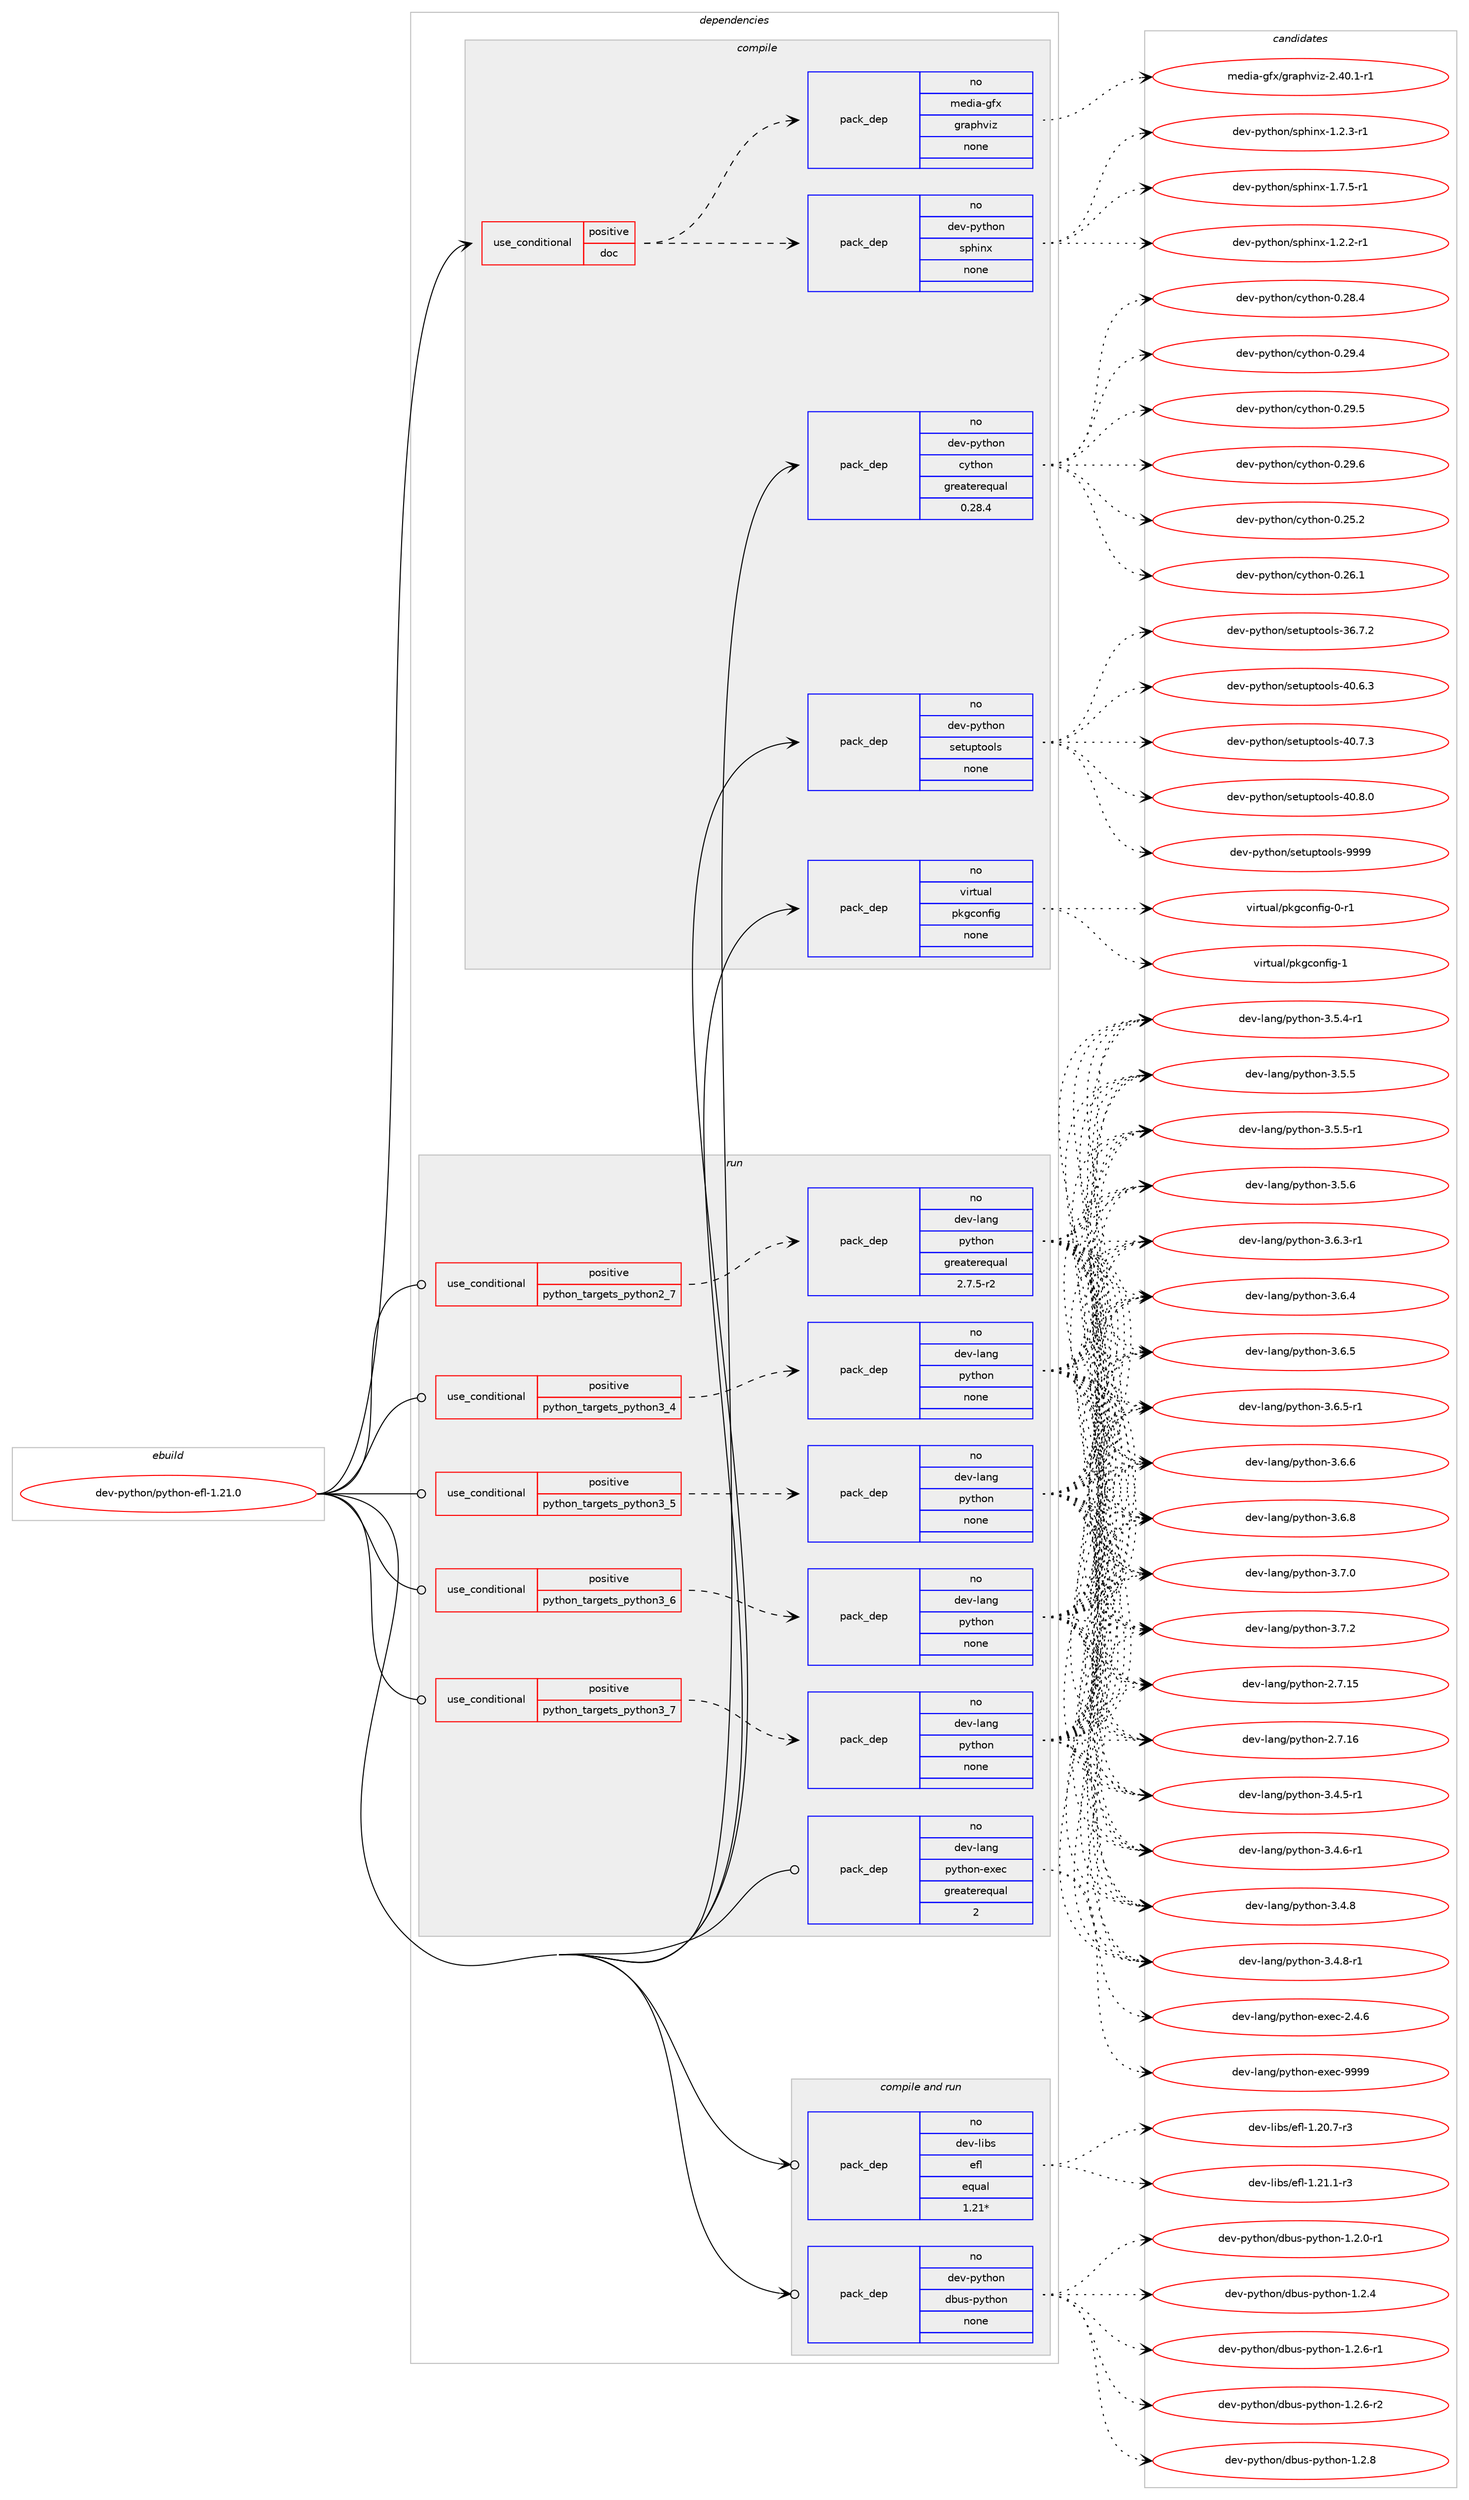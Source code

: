 digraph prolog {

# *************
# Graph options
# *************

newrank=true;
concentrate=true;
compound=true;
graph [rankdir=LR,fontname=Helvetica,fontsize=10,ranksep=1.5];#, ranksep=2.5, nodesep=0.2];
edge  [arrowhead=vee];
node  [fontname=Helvetica,fontsize=10];

# **********
# The ebuild
# **********

subgraph cluster_leftcol {
color=gray;
rank=same;
label=<<i>ebuild</i>>;
id [label="dev-python/python-efl-1.21.0", color=red, width=4, href="../dev-python/python-efl-1.21.0.svg"];
}

# ****************
# The dependencies
# ****************

subgraph cluster_midcol {
color=gray;
label=<<i>dependencies</i>>;
subgraph cluster_compile {
fillcolor="#eeeeee";
style=filled;
label=<<i>compile</i>>;
subgraph cond382599 {
dependency1434778 [label=<<TABLE BORDER="0" CELLBORDER="1" CELLSPACING="0" CELLPADDING="4"><TR><TD ROWSPAN="3" CELLPADDING="10">use_conditional</TD></TR><TR><TD>positive</TD></TR><TR><TD>doc</TD></TR></TABLE>>, shape=none, color=red];
subgraph pack1028826 {
dependency1434779 [label=<<TABLE BORDER="0" CELLBORDER="1" CELLSPACING="0" CELLPADDING="4" WIDTH="220"><TR><TD ROWSPAN="6" CELLPADDING="30">pack_dep</TD></TR><TR><TD WIDTH="110">no</TD></TR><TR><TD>dev-python</TD></TR><TR><TD>sphinx</TD></TR><TR><TD>none</TD></TR><TR><TD></TD></TR></TABLE>>, shape=none, color=blue];
}
dependency1434778:e -> dependency1434779:w [weight=20,style="dashed",arrowhead="vee"];
subgraph pack1028827 {
dependency1434780 [label=<<TABLE BORDER="0" CELLBORDER="1" CELLSPACING="0" CELLPADDING="4" WIDTH="220"><TR><TD ROWSPAN="6" CELLPADDING="30">pack_dep</TD></TR><TR><TD WIDTH="110">no</TD></TR><TR><TD>media-gfx</TD></TR><TR><TD>graphviz</TD></TR><TR><TD>none</TD></TR><TR><TD></TD></TR></TABLE>>, shape=none, color=blue];
}
dependency1434778:e -> dependency1434780:w [weight=20,style="dashed",arrowhead="vee"];
}
id:e -> dependency1434778:w [weight=20,style="solid",arrowhead="vee"];
subgraph pack1028828 {
dependency1434781 [label=<<TABLE BORDER="0" CELLBORDER="1" CELLSPACING="0" CELLPADDING="4" WIDTH="220"><TR><TD ROWSPAN="6" CELLPADDING="30">pack_dep</TD></TR><TR><TD WIDTH="110">no</TD></TR><TR><TD>dev-python</TD></TR><TR><TD>cython</TD></TR><TR><TD>greaterequal</TD></TR><TR><TD>0.28.4</TD></TR></TABLE>>, shape=none, color=blue];
}
id:e -> dependency1434781:w [weight=20,style="solid",arrowhead="vee"];
subgraph pack1028829 {
dependency1434782 [label=<<TABLE BORDER="0" CELLBORDER="1" CELLSPACING="0" CELLPADDING="4" WIDTH="220"><TR><TD ROWSPAN="6" CELLPADDING="30">pack_dep</TD></TR><TR><TD WIDTH="110">no</TD></TR><TR><TD>dev-python</TD></TR><TR><TD>setuptools</TD></TR><TR><TD>none</TD></TR><TR><TD></TD></TR></TABLE>>, shape=none, color=blue];
}
id:e -> dependency1434782:w [weight=20,style="solid",arrowhead="vee"];
subgraph pack1028830 {
dependency1434783 [label=<<TABLE BORDER="0" CELLBORDER="1" CELLSPACING="0" CELLPADDING="4" WIDTH="220"><TR><TD ROWSPAN="6" CELLPADDING="30">pack_dep</TD></TR><TR><TD WIDTH="110">no</TD></TR><TR><TD>virtual</TD></TR><TR><TD>pkgconfig</TD></TR><TR><TD>none</TD></TR><TR><TD></TD></TR></TABLE>>, shape=none, color=blue];
}
id:e -> dependency1434783:w [weight=20,style="solid",arrowhead="vee"];
}
subgraph cluster_compileandrun {
fillcolor="#eeeeee";
style=filled;
label=<<i>compile and run</i>>;
subgraph pack1028831 {
dependency1434784 [label=<<TABLE BORDER="0" CELLBORDER="1" CELLSPACING="0" CELLPADDING="4" WIDTH="220"><TR><TD ROWSPAN="6" CELLPADDING="30">pack_dep</TD></TR><TR><TD WIDTH="110">no</TD></TR><TR><TD>dev-libs</TD></TR><TR><TD>efl</TD></TR><TR><TD>equal</TD></TR><TR><TD>1.21*</TD></TR></TABLE>>, shape=none, color=blue];
}
id:e -> dependency1434784:w [weight=20,style="solid",arrowhead="odotvee"];
subgraph pack1028832 {
dependency1434785 [label=<<TABLE BORDER="0" CELLBORDER="1" CELLSPACING="0" CELLPADDING="4" WIDTH="220"><TR><TD ROWSPAN="6" CELLPADDING="30">pack_dep</TD></TR><TR><TD WIDTH="110">no</TD></TR><TR><TD>dev-python</TD></TR><TR><TD>dbus-python</TD></TR><TR><TD>none</TD></TR><TR><TD></TD></TR></TABLE>>, shape=none, color=blue];
}
id:e -> dependency1434785:w [weight=20,style="solid",arrowhead="odotvee"];
}
subgraph cluster_run {
fillcolor="#eeeeee";
style=filled;
label=<<i>run</i>>;
subgraph cond382600 {
dependency1434786 [label=<<TABLE BORDER="0" CELLBORDER="1" CELLSPACING="0" CELLPADDING="4"><TR><TD ROWSPAN="3" CELLPADDING="10">use_conditional</TD></TR><TR><TD>positive</TD></TR><TR><TD>python_targets_python2_7</TD></TR></TABLE>>, shape=none, color=red];
subgraph pack1028833 {
dependency1434787 [label=<<TABLE BORDER="0" CELLBORDER="1" CELLSPACING="0" CELLPADDING="4" WIDTH="220"><TR><TD ROWSPAN="6" CELLPADDING="30">pack_dep</TD></TR><TR><TD WIDTH="110">no</TD></TR><TR><TD>dev-lang</TD></TR><TR><TD>python</TD></TR><TR><TD>greaterequal</TD></TR><TR><TD>2.7.5-r2</TD></TR></TABLE>>, shape=none, color=blue];
}
dependency1434786:e -> dependency1434787:w [weight=20,style="dashed",arrowhead="vee"];
}
id:e -> dependency1434786:w [weight=20,style="solid",arrowhead="odot"];
subgraph cond382601 {
dependency1434788 [label=<<TABLE BORDER="0" CELLBORDER="1" CELLSPACING="0" CELLPADDING="4"><TR><TD ROWSPAN="3" CELLPADDING="10">use_conditional</TD></TR><TR><TD>positive</TD></TR><TR><TD>python_targets_python3_4</TD></TR></TABLE>>, shape=none, color=red];
subgraph pack1028834 {
dependency1434789 [label=<<TABLE BORDER="0" CELLBORDER="1" CELLSPACING="0" CELLPADDING="4" WIDTH="220"><TR><TD ROWSPAN="6" CELLPADDING="30">pack_dep</TD></TR><TR><TD WIDTH="110">no</TD></TR><TR><TD>dev-lang</TD></TR><TR><TD>python</TD></TR><TR><TD>none</TD></TR><TR><TD></TD></TR></TABLE>>, shape=none, color=blue];
}
dependency1434788:e -> dependency1434789:w [weight=20,style="dashed",arrowhead="vee"];
}
id:e -> dependency1434788:w [weight=20,style="solid",arrowhead="odot"];
subgraph cond382602 {
dependency1434790 [label=<<TABLE BORDER="0" CELLBORDER="1" CELLSPACING="0" CELLPADDING="4"><TR><TD ROWSPAN="3" CELLPADDING="10">use_conditional</TD></TR><TR><TD>positive</TD></TR><TR><TD>python_targets_python3_5</TD></TR></TABLE>>, shape=none, color=red];
subgraph pack1028835 {
dependency1434791 [label=<<TABLE BORDER="0" CELLBORDER="1" CELLSPACING="0" CELLPADDING="4" WIDTH="220"><TR><TD ROWSPAN="6" CELLPADDING="30">pack_dep</TD></TR><TR><TD WIDTH="110">no</TD></TR><TR><TD>dev-lang</TD></TR><TR><TD>python</TD></TR><TR><TD>none</TD></TR><TR><TD></TD></TR></TABLE>>, shape=none, color=blue];
}
dependency1434790:e -> dependency1434791:w [weight=20,style="dashed",arrowhead="vee"];
}
id:e -> dependency1434790:w [weight=20,style="solid",arrowhead="odot"];
subgraph cond382603 {
dependency1434792 [label=<<TABLE BORDER="0" CELLBORDER="1" CELLSPACING="0" CELLPADDING="4"><TR><TD ROWSPAN="3" CELLPADDING="10">use_conditional</TD></TR><TR><TD>positive</TD></TR><TR><TD>python_targets_python3_6</TD></TR></TABLE>>, shape=none, color=red];
subgraph pack1028836 {
dependency1434793 [label=<<TABLE BORDER="0" CELLBORDER="1" CELLSPACING="0" CELLPADDING="4" WIDTH="220"><TR><TD ROWSPAN="6" CELLPADDING="30">pack_dep</TD></TR><TR><TD WIDTH="110">no</TD></TR><TR><TD>dev-lang</TD></TR><TR><TD>python</TD></TR><TR><TD>none</TD></TR><TR><TD></TD></TR></TABLE>>, shape=none, color=blue];
}
dependency1434792:e -> dependency1434793:w [weight=20,style="dashed",arrowhead="vee"];
}
id:e -> dependency1434792:w [weight=20,style="solid",arrowhead="odot"];
subgraph cond382604 {
dependency1434794 [label=<<TABLE BORDER="0" CELLBORDER="1" CELLSPACING="0" CELLPADDING="4"><TR><TD ROWSPAN="3" CELLPADDING="10">use_conditional</TD></TR><TR><TD>positive</TD></TR><TR><TD>python_targets_python3_7</TD></TR></TABLE>>, shape=none, color=red];
subgraph pack1028837 {
dependency1434795 [label=<<TABLE BORDER="0" CELLBORDER="1" CELLSPACING="0" CELLPADDING="4" WIDTH="220"><TR><TD ROWSPAN="6" CELLPADDING="30">pack_dep</TD></TR><TR><TD WIDTH="110">no</TD></TR><TR><TD>dev-lang</TD></TR><TR><TD>python</TD></TR><TR><TD>none</TD></TR><TR><TD></TD></TR></TABLE>>, shape=none, color=blue];
}
dependency1434794:e -> dependency1434795:w [weight=20,style="dashed",arrowhead="vee"];
}
id:e -> dependency1434794:w [weight=20,style="solid",arrowhead="odot"];
subgraph pack1028838 {
dependency1434796 [label=<<TABLE BORDER="0" CELLBORDER="1" CELLSPACING="0" CELLPADDING="4" WIDTH="220"><TR><TD ROWSPAN="6" CELLPADDING="30">pack_dep</TD></TR><TR><TD WIDTH="110">no</TD></TR><TR><TD>dev-lang</TD></TR><TR><TD>python-exec</TD></TR><TR><TD>greaterequal</TD></TR><TR><TD>2</TD></TR></TABLE>>, shape=none, color=blue];
}
id:e -> dependency1434796:w [weight=20,style="solid",arrowhead="odot"];
}
}

# **************
# The candidates
# **************

subgraph cluster_choices {
rank=same;
color=gray;
label=<<i>candidates</i>>;

subgraph choice1028826 {
color=black;
nodesep=1;
choice10010111845112121116104111110471151121041051101204549465046504511449 [label="dev-python/sphinx-1.2.2-r1", color=red, width=4,href="../dev-python/sphinx-1.2.2-r1.svg"];
choice10010111845112121116104111110471151121041051101204549465046514511449 [label="dev-python/sphinx-1.2.3-r1", color=red, width=4,href="../dev-python/sphinx-1.2.3-r1.svg"];
choice10010111845112121116104111110471151121041051101204549465546534511449 [label="dev-python/sphinx-1.7.5-r1", color=red, width=4,href="../dev-python/sphinx-1.7.5-r1.svg"];
dependency1434779:e -> choice10010111845112121116104111110471151121041051101204549465046504511449:w [style=dotted,weight="100"];
dependency1434779:e -> choice10010111845112121116104111110471151121041051101204549465046514511449:w [style=dotted,weight="100"];
dependency1434779:e -> choice10010111845112121116104111110471151121041051101204549465546534511449:w [style=dotted,weight="100"];
}
subgraph choice1028827 {
color=black;
nodesep=1;
choice10910110010597451031021204710311497112104118105122455046524846494511449 [label="media-gfx/graphviz-2.40.1-r1", color=red, width=4,href="../media-gfx/graphviz-2.40.1-r1.svg"];
dependency1434780:e -> choice10910110010597451031021204710311497112104118105122455046524846494511449:w [style=dotted,weight="100"];
}
subgraph choice1028828 {
color=black;
nodesep=1;
choice10010111845112121116104111110479912111610411111045484650534650 [label="dev-python/cython-0.25.2", color=red, width=4,href="../dev-python/cython-0.25.2.svg"];
choice10010111845112121116104111110479912111610411111045484650544649 [label="dev-python/cython-0.26.1", color=red, width=4,href="../dev-python/cython-0.26.1.svg"];
choice10010111845112121116104111110479912111610411111045484650564652 [label="dev-python/cython-0.28.4", color=red, width=4,href="../dev-python/cython-0.28.4.svg"];
choice10010111845112121116104111110479912111610411111045484650574652 [label="dev-python/cython-0.29.4", color=red, width=4,href="../dev-python/cython-0.29.4.svg"];
choice10010111845112121116104111110479912111610411111045484650574653 [label="dev-python/cython-0.29.5", color=red, width=4,href="../dev-python/cython-0.29.5.svg"];
choice10010111845112121116104111110479912111610411111045484650574654 [label="dev-python/cython-0.29.6", color=red, width=4,href="../dev-python/cython-0.29.6.svg"];
dependency1434781:e -> choice10010111845112121116104111110479912111610411111045484650534650:w [style=dotted,weight="100"];
dependency1434781:e -> choice10010111845112121116104111110479912111610411111045484650544649:w [style=dotted,weight="100"];
dependency1434781:e -> choice10010111845112121116104111110479912111610411111045484650564652:w [style=dotted,weight="100"];
dependency1434781:e -> choice10010111845112121116104111110479912111610411111045484650574652:w [style=dotted,weight="100"];
dependency1434781:e -> choice10010111845112121116104111110479912111610411111045484650574653:w [style=dotted,weight="100"];
dependency1434781:e -> choice10010111845112121116104111110479912111610411111045484650574654:w [style=dotted,weight="100"];
}
subgraph choice1028829 {
color=black;
nodesep=1;
choice100101118451121211161041111104711510111611711211611111110811545515446554650 [label="dev-python/setuptools-36.7.2", color=red, width=4,href="../dev-python/setuptools-36.7.2.svg"];
choice100101118451121211161041111104711510111611711211611111110811545524846544651 [label="dev-python/setuptools-40.6.3", color=red, width=4,href="../dev-python/setuptools-40.6.3.svg"];
choice100101118451121211161041111104711510111611711211611111110811545524846554651 [label="dev-python/setuptools-40.7.3", color=red, width=4,href="../dev-python/setuptools-40.7.3.svg"];
choice100101118451121211161041111104711510111611711211611111110811545524846564648 [label="dev-python/setuptools-40.8.0", color=red, width=4,href="../dev-python/setuptools-40.8.0.svg"];
choice10010111845112121116104111110471151011161171121161111111081154557575757 [label="dev-python/setuptools-9999", color=red, width=4,href="../dev-python/setuptools-9999.svg"];
dependency1434782:e -> choice100101118451121211161041111104711510111611711211611111110811545515446554650:w [style=dotted,weight="100"];
dependency1434782:e -> choice100101118451121211161041111104711510111611711211611111110811545524846544651:w [style=dotted,weight="100"];
dependency1434782:e -> choice100101118451121211161041111104711510111611711211611111110811545524846554651:w [style=dotted,weight="100"];
dependency1434782:e -> choice100101118451121211161041111104711510111611711211611111110811545524846564648:w [style=dotted,weight="100"];
dependency1434782:e -> choice10010111845112121116104111110471151011161171121161111111081154557575757:w [style=dotted,weight="100"];
}
subgraph choice1028830 {
color=black;
nodesep=1;
choice11810511411611797108471121071039911111010210510345484511449 [label="virtual/pkgconfig-0-r1", color=red, width=4,href="../virtual/pkgconfig-0-r1.svg"];
choice1181051141161179710847112107103991111101021051034549 [label="virtual/pkgconfig-1", color=red, width=4,href="../virtual/pkgconfig-1.svg"];
dependency1434783:e -> choice11810511411611797108471121071039911111010210510345484511449:w [style=dotted,weight="100"];
dependency1434783:e -> choice1181051141161179710847112107103991111101021051034549:w [style=dotted,weight="100"];
}
subgraph choice1028831 {
color=black;
nodesep=1;
choice100101118451081059811547101102108454946504846554511451 [label="dev-libs/efl-1.20.7-r3", color=red, width=4,href="../dev-libs/efl-1.20.7-r3.svg"];
choice100101118451081059811547101102108454946504946494511451 [label="dev-libs/efl-1.21.1-r3", color=red, width=4,href="../dev-libs/efl-1.21.1-r3.svg"];
dependency1434784:e -> choice100101118451081059811547101102108454946504846554511451:w [style=dotted,weight="100"];
dependency1434784:e -> choice100101118451081059811547101102108454946504946494511451:w [style=dotted,weight="100"];
}
subgraph choice1028832 {
color=black;
nodesep=1;
choice100101118451121211161041111104710098117115451121211161041111104549465046484511449 [label="dev-python/dbus-python-1.2.0-r1", color=red, width=4,href="../dev-python/dbus-python-1.2.0-r1.svg"];
choice10010111845112121116104111110471009811711545112121116104111110454946504652 [label="dev-python/dbus-python-1.2.4", color=red, width=4,href="../dev-python/dbus-python-1.2.4.svg"];
choice100101118451121211161041111104710098117115451121211161041111104549465046544511449 [label="dev-python/dbus-python-1.2.6-r1", color=red, width=4,href="../dev-python/dbus-python-1.2.6-r1.svg"];
choice100101118451121211161041111104710098117115451121211161041111104549465046544511450 [label="dev-python/dbus-python-1.2.6-r2", color=red, width=4,href="../dev-python/dbus-python-1.2.6-r2.svg"];
choice10010111845112121116104111110471009811711545112121116104111110454946504656 [label="dev-python/dbus-python-1.2.8", color=red, width=4,href="../dev-python/dbus-python-1.2.8.svg"];
dependency1434785:e -> choice100101118451121211161041111104710098117115451121211161041111104549465046484511449:w [style=dotted,weight="100"];
dependency1434785:e -> choice10010111845112121116104111110471009811711545112121116104111110454946504652:w [style=dotted,weight="100"];
dependency1434785:e -> choice100101118451121211161041111104710098117115451121211161041111104549465046544511449:w [style=dotted,weight="100"];
dependency1434785:e -> choice100101118451121211161041111104710098117115451121211161041111104549465046544511450:w [style=dotted,weight="100"];
dependency1434785:e -> choice10010111845112121116104111110471009811711545112121116104111110454946504656:w [style=dotted,weight="100"];
}
subgraph choice1028833 {
color=black;
nodesep=1;
choice10010111845108971101034711212111610411111045504655464953 [label="dev-lang/python-2.7.15", color=red, width=4,href="../dev-lang/python-2.7.15.svg"];
choice10010111845108971101034711212111610411111045504655464954 [label="dev-lang/python-2.7.16", color=red, width=4,href="../dev-lang/python-2.7.16.svg"];
choice1001011184510897110103471121211161041111104551465246534511449 [label="dev-lang/python-3.4.5-r1", color=red, width=4,href="../dev-lang/python-3.4.5-r1.svg"];
choice1001011184510897110103471121211161041111104551465246544511449 [label="dev-lang/python-3.4.6-r1", color=red, width=4,href="../dev-lang/python-3.4.6-r1.svg"];
choice100101118451089711010347112121116104111110455146524656 [label="dev-lang/python-3.4.8", color=red, width=4,href="../dev-lang/python-3.4.8.svg"];
choice1001011184510897110103471121211161041111104551465246564511449 [label="dev-lang/python-3.4.8-r1", color=red, width=4,href="../dev-lang/python-3.4.8-r1.svg"];
choice1001011184510897110103471121211161041111104551465346524511449 [label="dev-lang/python-3.5.4-r1", color=red, width=4,href="../dev-lang/python-3.5.4-r1.svg"];
choice100101118451089711010347112121116104111110455146534653 [label="dev-lang/python-3.5.5", color=red, width=4,href="../dev-lang/python-3.5.5.svg"];
choice1001011184510897110103471121211161041111104551465346534511449 [label="dev-lang/python-3.5.5-r1", color=red, width=4,href="../dev-lang/python-3.5.5-r1.svg"];
choice100101118451089711010347112121116104111110455146534654 [label="dev-lang/python-3.5.6", color=red, width=4,href="../dev-lang/python-3.5.6.svg"];
choice1001011184510897110103471121211161041111104551465446514511449 [label="dev-lang/python-3.6.3-r1", color=red, width=4,href="../dev-lang/python-3.6.3-r1.svg"];
choice100101118451089711010347112121116104111110455146544652 [label="dev-lang/python-3.6.4", color=red, width=4,href="../dev-lang/python-3.6.4.svg"];
choice100101118451089711010347112121116104111110455146544653 [label="dev-lang/python-3.6.5", color=red, width=4,href="../dev-lang/python-3.6.5.svg"];
choice1001011184510897110103471121211161041111104551465446534511449 [label="dev-lang/python-3.6.5-r1", color=red, width=4,href="../dev-lang/python-3.6.5-r1.svg"];
choice100101118451089711010347112121116104111110455146544654 [label="dev-lang/python-3.6.6", color=red, width=4,href="../dev-lang/python-3.6.6.svg"];
choice100101118451089711010347112121116104111110455146544656 [label="dev-lang/python-3.6.8", color=red, width=4,href="../dev-lang/python-3.6.8.svg"];
choice100101118451089711010347112121116104111110455146554648 [label="dev-lang/python-3.7.0", color=red, width=4,href="../dev-lang/python-3.7.0.svg"];
choice100101118451089711010347112121116104111110455146554650 [label="dev-lang/python-3.7.2", color=red, width=4,href="../dev-lang/python-3.7.2.svg"];
dependency1434787:e -> choice10010111845108971101034711212111610411111045504655464953:w [style=dotted,weight="100"];
dependency1434787:e -> choice10010111845108971101034711212111610411111045504655464954:w [style=dotted,weight="100"];
dependency1434787:e -> choice1001011184510897110103471121211161041111104551465246534511449:w [style=dotted,weight="100"];
dependency1434787:e -> choice1001011184510897110103471121211161041111104551465246544511449:w [style=dotted,weight="100"];
dependency1434787:e -> choice100101118451089711010347112121116104111110455146524656:w [style=dotted,weight="100"];
dependency1434787:e -> choice1001011184510897110103471121211161041111104551465246564511449:w [style=dotted,weight="100"];
dependency1434787:e -> choice1001011184510897110103471121211161041111104551465346524511449:w [style=dotted,weight="100"];
dependency1434787:e -> choice100101118451089711010347112121116104111110455146534653:w [style=dotted,weight="100"];
dependency1434787:e -> choice1001011184510897110103471121211161041111104551465346534511449:w [style=dotted,weight="100"];
dependency1434787:e -> choice100101118451089711010347112121116104111110455146534654:w [style=dotted,weight="100"];
dependency1434787:e -> choice1001011184510897110103471121211161041111104551465446514511449:w [style=dotted,weight="100"];
dependency1434787:e -> choice100101118451089711010347112121116104111110455146544652:w [style=dotted,weight="100"];
dependency1434787:e -> choice100101118451089711010347112121116104111110455146544653:w [style=dotted,weight="100"];
dependency1434787:e -> choice1001011184510897110103471121211161041111104551465446534511449:w [style=dotted,weight="100"];
dependency1434787:e -> choice100101118451089711010347112121116104111110455146544654:w [style=dotted,weight="100"];
dependency1434787:e -> choice100101118451089711010347112121116104111110455146544656:w [style=dotted,weight="100"];
dependency1434787:e -> choice100101118451089711010347112121116104111110455146554648:w [style=dotted,weight="100"];
dependency1434787:e -> choice100101118451089711010347112121116104111110455146554650:w [style=dotted,weight="100"];
}
subgraph choice1028834 {
color=black;
nodesep=1;
choice10010111845108971101034711212111610411111045504655464953 [label="dev-lang/python-2.7.15", color=red, width=4,href="../dev-lang/python-2.7.15.svg"];
choice10010111845108971101034711212111610411111045504655464954 [label="dev-lang/python-2.7.16", color=red, width=4,href="../dev-lang/python-2.7.16.svg"];
choice1001011184510897110103471121211161041111104551465246534511449 [label="dev-lang/python-3.4.5-r1", color=red, width=4,href="../dev-lang/python-3.4.5-r1.svg"];
choice1001011184510897110103471121211161041111104551465246544511449 [label="dev-lang/python-3.4.6-r1", color=red, width=4,href="../dev-lang/python-3.4.6-r1.svg"];
choice100101118451089711010347112121116104111110455146524656 [label="dev-lang/python-3.4.8", color=red, width=4,href="../dev-lang/python-3.4.8.svg"];
choice1001011184510897110103471121211161041111104551465246564511449 [label="dev-lang/python-3.4.8-r1", color=red, width=4,href="../dev-lang/python-3.4.8-r1.svg"];
choice1001011184510897110103471121211161041111104551465346524511449 [label="dev-lang/python-3.5.4-r1", color=red, width=4,href="../dev-lang/python-3.5.4-r1.svg"];
choice100101118451089711010347112121116104111110455146534653 [label="dev-lang/python-3.5.5", color=red, width=4,href="../dev-lang/python-3.5.5.svg"];
choice1001011184510897110103471121211161041111104551465346534511449 [label="dev-lang/python-3.5.5-r1", color=red, width=4,href="../dev-lang/python-3.5.5-r1.svg"];
choice100101118451089711010347112121116104111110455146534654 [label="dev-lang/python-3.5.6", color=red, width=4,href="../dev-lang/python-3.5.6.svg"];
choice1001011184510897110103471121211161041111104551465446514511449 [label="dev-lang/python-3.6.3-r1", color=red, width=4,href="../dev-lang/python-3.6.3-r1.svg"];
choice100101118451089711010347112121116104111110455146544652 [label="dev-lang/python-3.6.4", color=red, width=4,href="../dev-lang/python-3.6.4.svg"];
choice100101118451089711010347112121116104111110455146544653 [label="dev-lang/python-3.6.5", color=red, width=4,href="../dev-lang/python-3.6.5.svg"];
choice1001011184510897110103471121211161041111104551465446534511449 [label="dev-lang/python-3.6.5-r1", color=red, width=4,href="../dev-lang/python-3.6.5-r1.svg"];
choice100101118451089711010347112121116104111110455146544654 [label="dev-lang/python-3.6.6", color=red, width=4,href="../dev-lang/python-3.6.6.svg"];
choice100101118451089711010347112121116104111110455146544656 [label="dev-lang/python-3.6.8", color=red, width=4,href="../dev-lang/python-3.6.8.svg"];
choice100101118451089711010347112121116104111110455146554648 [label="dev-lang/python-3.7.0", color=red, width=4,href="../dev-lang/python-3.7.0.svg"];
choice100101118451089711010347112121116104111110455146554650 [label="dev-lang/python-3.7.2", color=red, width=4,href="../dev-lang/python-3.7.2.svg"];
dependency1434789:e -> choice10010111845108971101034711212111610411111045504655464953:w [style=dotted,weight="100"];
dependency1434789:e -> choice10010111845108971101034711212111610411111045504655464954:w [style=dotted,weight="100"];
dependency1434789:e -> choice1001011184510897110103471121211161041111104551465246534511449:w [style=dotted,weight="100"];
dependency1434789:e -> choice1001011184510897110103471121211161041111104551465246544511449:w [style=dotted,weight="100"];
dependency1434789:e -> choice100101118451089711010347112121116104111110455146524656:w [style=dotted,weight="100"];
dependency1434789:e -> choice1001011184510897110103471121211161041111104551465246564511449:w [style=dotted,weight="100"];
dependency1434789:e -> choice1001011184510897110103471121211161041111104551465346524511449:w [style=dotted,weight="100"];
dependency1434789:e -> choice100101118451089711010347112121116104111110455146534653:w [style=dotted,weight="100"];
dependency1434789:e -> choice1001011184510897110103471121211161041111104551465346534511449:w [style=dotted,weight="100"];
dependency1434789:e -> choice100101118451089711010347112121116104111110455146534654:w [style=dotted,weight="100"];
dependency1434789:e -> choice1001011184510897110103471121211161041111104551465446514511449:w [style=dotted,weight="100"];
dependency1434789:e -> choice100101118451089711010347112121116104111110455146544652:w [style=dotted,weight="100"];
dependency1434789:e -> choice100101118451089711010347112121116104111110455146544653:w [style=dotted,weight="100"];
dependency1434789:e -> choice1001011184510897110103471121211161041111104551465446534511449:w [style=dotted,weight="100"];
dependency1434789:e -> choice100101118451089711010347112121116104111110455146544654:w [style=dotted,weight="100"];
dependency1434789:e -> choice100101118451089711010347112121116104111110455146544656:w [style=dotted,weight="100"];
dependency1434789:e -> choice100101118451089711010347112121116104111110455146554648:w [style=dotted,weight="100"];
dependency1434789:e -> choice100101118451089711010347112121116104111110455146554650:w [style=dotted,weight="100"];
}
subgraph choice1028835 {
color=black;
nodesep=1;
choice10010111845108971101034711212111610411111045504655464953 [label="dev-lang/python-2.7.15", color=red, width=4,href="../dev-lang/python-2.7.15.svg"];
choice10010111845108971101034711212111610411111045504655464954 [label="dev-lang/python-2.7.16", color=red, width=4,href="../dev-lang/python-2.7.16.svg"];
choice1001011184510897110103471121211161041111104551465246534511449 [label="dev-lang/python-3.4.5-r1", color=red, width=4,href="../dev-lang/python-3.4.5-r1.svg"];
choice1001011184510897110103471121211161041111104551465246544511449 [label="dev-lang/python-3.4.6-r1", color=red, width=4,href="../dev-lang/python-3.4.6-r1.svg"];
choice100101118451089711010347112121116104111110455146524656 [label="dev-lang/python-3.4.8", color=red, width=4,href="../dev-lang/python-3.4.8.svg"];
choice1001011184510897110103471121211161041111104551465246564511449 [label="dev-lang/python-3.4.8-r1", color=red, width=4,href="../dev-lang/python-3.4.8-r1.svg"];
choice1001011184510897110103471121211161041111104551465346524511449 [label="dev-lang/python-3.5.4-r1", color=red, width=4,href="../dev-lang/python-3.5.4-r1.svg"];
choice100101118451089711010347112121116104111110455146534653 [label="dev-lang/python-3.5.5", color=red, width=4,href="../dev-lang/python-3.5.5.svg"];
choice1001011184510897110103471121211161041111104551465346534511449 [label="dev-lang/python-3.5.5-r1", color=red, width=4,href="../dev-lang/python-3.5.5-r1.svg"];
choice100101118451089711010347112121116104111110455146534654 [label="dev-lang/python-3.5.6", color=red, width=4,href="../dev-lang/python-3.5.6.svg"];
choice1001011184510897110103471121211161041111104551465446514511449 [label="dev-lang/python-3.6.3-r1", color=red, width=4,href="../dev-lang/python-3.6.3-r1.svg"];
choice100101118451089711010347112121116104111110455146544652 [label="dev-lang/python-3.6.4", color=red, width=4,href="../dev-lang/python-3.6.4.svg"];
choice100101118451089711010347112121116104111110455146544653 [label="dev-lang/python-3.6.5", color=red, width=4,href="../dev-lang/python-3.6.5.svg"];
choice1001011184510897110103471121211161041111104551465446534511449 [label="dev-lang/python-3.6.5-r1", color=red, width=4,href="../dev-lang/python-3.6.5-r1.svg"];
choice100101118451089711010347112121116104111110455146544654 [label="dev-lang/python-3.6.6", color=red, width=4,href="../dev-lang/python-3.6.6.svg"];
choice100101118451089711010347112121116104111110455146544656 [label="dev-lang/python-3.6.8", color=red, width=4,href="../dev-lang/python-3.6.8.svg"];
choice100101118451089711010347112121116104111110455146554648 [label="dev-lang/python-3.7.0", color=red, width=4,href="../dev-lang/python-3.7.0.svg"];
choice100101118451089711010347112121116104111110455146554650 [label="dev-lang/python-3.7.2", color=red, width=4,href="../dev-lang/python-3.7.2.svg"];
dependency1434791:e -> choice10010111845108971101034711212111610411111045504655464953:w [style=dotted,weight="100"];
dependency1434791:e -> choice10010111845108971101034711212111610411111045504655464954:w [style=dotted,weight="100"];
dependency1434791:e -> choice1001011184510897110103471121211161041111104551465246534511449:w [style=dotted,weight="100"];
dependency1434791:e -> choice1001011184510897110103471121211161041111104551465246544511449:w [style=dotted,weight="100"];
dependency1434791:e -> choice100101118451089711010347112121116104111110455146524656:w [style=dotted,weight="100"];
dependency1434791:e -> choice1001011184510897110103471121211161041111104551465246564511449:w [style=dotted,weight="100"];
dependency1434791:e -> choice1001011184510897110103471121211161041111104551465346524511449:w [style=dotted,weight="100"];
dependency1434791:e -> choice100101118451089711010347112121116104111110455146534653:w [style=dotted,weight="100"];
dependency1434791:e -> choice1001011184510897110103471121211161041111104551465346534511449:w [style=dotted,weight="100"];
dependency1434791:e -> choice100101118451089711010347112121116104111110455146534654:w [style=dotted,weight="100"];
dependency1434791:e -> choice1001011184510897110103471121211161041111104551465446514511449:w [style=dotted,weight="100"];
dependency1434791:e -> choice100101118451089711010347112121116104111110455146544652:w [style=dotted,weight="100"];
dependency1434791:e -> choice100101118451089711010347112121116104111110455146544653:w [style=dotted,weight="100"];
dependency1434791:e -> choice1001011184510897110103471121211161041111104551465446534511449:w [style=dotted,weight="100"];
dependency1434791:e -> choice100101118451089711010347112121116104111110455146544654:w [style=dotted,weight="100"];
dependency1434791:e -> choice100101118451089711010347112121116104111110455146544656:w [style=dotted,weight="100"];
dependency1434791:e -> choice100101118451089711010347112121116104111110455146554648:w [style=dotted,weight="100"];
dependency1434791:e -> choice100101118451089711010347112121116104111110455146554650:w [style=dotted,weight="100"];
}
subgraph choice1028836 {
color=black;
nodesep=1;
choice10010111845108971101034711212111610411111045504655464953 [label="dev-lang/python-2.7.15", color=red, width=4,href="../dev-lang/python-2.7.15.svg"];
choice10010111845108971101034711212111610411111045504655464954 [label="dev-lang/python-2.7.16", color=red, width=4,href="../dev-lang/python-2.7.16.svg"];
choice1001011184510897110103471121211161041111104551465246534511449 [label="dev-lang/python-3.4.5-r1", color=red, width=4,href="../dev-lang/python-3.4.5-r1.svg"];
choice1001011184510897110103471121211161041111104551465246544511449 [label="dev-lang/python-3.4.6-r1", color=red, width=4,href="../dev-lang/python-3.4.6-r1.svg"];
choice100101118451089711010347112121116104111110455146524656 [label="dev-lang/python-3.4.8", color=red, width=4,href="../dev-lang/python-3.4.8.svg"];
choice1001011184510897110103471121211161041111104551465246564511449 [label="dev-lang/python-3.4.8-r1", color=red, width=4,href="../dev-lang/python-3.4.8-r1.svg"];
choice1001011184510897110103471121211161041111104551465346524511449 [label="dev-lang/python-3.5.4-r1", color=red, width=4,href="../dev-lang/python-3.5.4-r1.svg"];
choice100101118451089711010347112121116104111110455146534653 [label="dev-lang/python-3.5.5", color=red, width=4,href="../dev-lang/python-3.5.5.svg"];
choice1001011184510897110103471121211161041111104551465346534511449 [label="dev-lang/python-3.5.5-r1", color=red, width=4,href="../dev-lang/python-3.5.5-r1.svg"];
choice100101118451089711010347112121116104111110455146534654 [label="dev-lang/python-3.5.6", color=red, width=4,href="../dev-lang/python-3.5.6.svg"];
choice1001011184510897110103471121211161041111104551465446514511449 [label="dev-lang/python-3.6.3-r1", color=red, width=4,href="../dev-lang/python-3.6.3-r1.svg"];
choice100101118451089711010347112121116104111110455146544652 [label="dev-lang/python-3.6.4", color=red, width=4,href="../dev-lang/python-3.6.4.svg"];
choice100101118451089711010347112121116104111110455146544653 [label="dev-lang/python-3.6.5", color=red, width=4,href="../dev-lang/python-3.6.5.svg"];
choice1001011184510897110103471121211161041111104551465446534511449 [label="dev-lang/python-3.6.5-r1", color=red, width=4,href="../dev-lang/python-3.6.5-r1.svg"];
choice100101118451089711010347112121116104111110455146544654 [label="dev-lang/python-3.6.6", color=red, width=4,href="../dev-lang/python-3.6.6.svg"];
choice100101118451089711010347112121116104111110455146544656 [label="dev-lang/python-3.6.8", color=red, width=4,href="../dev-lang/python-3.6.8.svg"];
choice100101118451089711010347112121116104111110455146554648 [label="dev-lang/python-3.7.0", color=red, width=4,href="../dev-lang/python-3.7.0.svg"];
choice100101118451089711010347112121116104111110455146554650 [label="dev-lang/python-3.7.2", color=red, width=4,href="../dev-lang/python-3.7.2.svg"];
dependency1434793:e -> choice10010111845108971101034711212111610411111045504655464953:w [style=dotted,weight="100"];
dependency1434793:e -> choice10010111845108971101034711212111610411111045504655464954:w [style=dotted,weight="100"];
dependency1434793:e -> choice1001011184510897110103471121211161041111104551465246534511449:w [style=dotted,weight="100"];
dependency1434793:e -> choice1001011184510897110103471121211161041111104551465246544511449:w [style=dotted,weight="100"];
dependency1434793:e -> choice100101118451089711010347112121116104111110455146524656:w [style=dotted,weight="100"];
dependency1434793:e -> choice1001011184510897110103471121211161041111104551465246564511449:w [style=dotted,weight="100"];
dependency1434793:e -> choice1001011184510897110103471121211161041111104551465346524511449:w [style=dotted,weight="100"];
dependency1434793:e -> choice100101118451089711010347112121116104111110455146534653:w [style=dotted,weight="100"];
dependency1434793:e -> choice1001011184510897110103471121211161041111104551465346534511449:w [style=dotted,weight="100"];
dependency1434793:e -> choice100101118451089711010347112121116104111110455146534654:w [style=dotted,weight="100"];
dependency1434793:e -> choice1001011184510897110103471121211161041111104551465446514511449:w [style=dotted,weight="100"];
dependency1434793:e -> choice100101118451089711010347112121116104111110455146544652:w [style=dotted,weight="100"];
dependency1434793:e -> choice100101118451089711010347112121116104111110455146544653:w [style=dotted,weight="100"];
dependency1434793:e -> choice1001011184510897110103471121211161041111104551465446534511449:w [style=dotted,weight="100"];
dependency1434793:e -> choice100101118451089711010347112121116104111110455146544654:w [style=dotted,weight="100"];
dependency1434793:e -> choice100101118451089711010347112121116104111110455146544656:w [style=dotted,weight="100"];
dependency1434793:e -> choice100101118451089711010347112121116104111110455146554648:w [style=dotted,weight="100"];
dependency1434793:e -> choice100101118451089711010347112121116104111110455146554650:w [style=dotted,weight="100"];
}
subgraph choice1028837 {
color=black;
nodesep=1;
choice10010111845108971101034711212111610411111045504655464953 [label="dev-lang/python-2.7.15", color=red, width=4,href="../dev-lang/python-2.7.15.svg"];
choice10010111845108971101034711212111610411111045504655464954 [label="dev-lang/python-2.7.16", color=red, width=4,href="../dev-lang/python-2.7.16.svg"];
choice1001011184510897110103471121211161041111104551465246534511449 [label="dev-lang/python-3.4.5-r1", color=red, width=4,href="../dev-lang/python-3.4.5-r1.svg"];
choice1001011184510897110103471121211161041111104551465246544511449 [label="dev-lang/python-3.4.6-r1", color=red, width=4,href="../dev-lang/python-3.4.6-r1.svg"];
choice100101118451089711010347112121116104111110455146524656 [label="dev-lang/python-3.4.8", color=red, width=4,href="../dev-lang/python-3.4.8.svg"];
choice1001011184510897110103471121211161041111104551465246564511449 [label="dev-lang/python-3.4.8-r1", color=red, width=4,href="../dev-lang/python-3.4.8-r1.svg"];
choice1001011184510897110103471121211161041111104551465346524511449 [label="dev-lang/python-3.5.4-r1", color=red, width=4,href="../dev-lang/python-3.5.4-r1.svg"];
choice100101118451089711010347112121116104111110455146534653 [label="dev-lang/python-3.5.5", color=red, width=4,href="../dev-lang/python-3.5.5.svg"];
choice1001011184510897110103471121211161041111104551465346534511449 [label="dev-lang/python-3.5.5-r1", color=red, width=4,href="../dev-lang/python-3.5.5-r1.svg"];
choice100101118451089711010347112121116104111110455146534654 [label="dev-lang/python-3.5.6", color=red, width=4,href="../dev-lang/python-3.5.6.svg"];
choice1001011184510897110103471121211161041111104551465446514511449 [label="dev-lang/python-3.6.3-r1", color=red, width=4,href="../dev-lang/python-3.6.3-r1.svg"];
choice100101118451089711010347112121116104111110455146544652 [label="dev-lang/python-3.6.4", color=red, width=4,href="../dev-lang/python-3.6.4.svg"];
choice100101118451089711010347112121116104111110455146544653 [label="dev-lang/python-3.6.5", color=red, width=4,href="../dev-lang/python-3.6.5.svg"];
choice1001011184510897110103471121211161041111104551465446534511449 [label="dev-lang/python-3.6.5-r1", color=red, width=4,href="../dev-lang/python-3.6.5-r1.svg"];
choice100101118451089711010347112121116104111110455146544654 [label="dev-lang/python-3.6.6", color=red, width=4,href="../dev-lang/python-3.6.6.svg"];
choice100101118451089711010347112121116104111110455146544656 [label="dev-lang/python-3.6.8", color=red, width=4,href="../dev-lang/python-3.6.8.svg"];
choice100101118451089711010347112121116104111110455146554648 [label="dev-lang/python-3.7.0", color=red, width=4,href="../dev-lang/python-3.7.0.svg"];
choice100101118451089711010347112121116104111110455146554650 [label="dev-lang/python-3.7.2", color=red, width=4,href="../dev-lang/python-3.7.2.svg"];
dependency1434795:e -> choice10010111845108971101034711212111610411111045504655464953:w [style=dotted,weight="100"];
dependency1434795:e -> choice10010111845108971101034711212111610411111045504655464954:w [style=dotted,weight="100"];
dependency1434795:e -> choice1001011184510897110103471121211161041111104551465246534511449:w [style=dotted,weight="100"];
dependency1434795:e -> choice1001011184510897110103471121211161041111104551465246544511449:w [style=dotted,weight="100"];
dependency1434795:e -> choice100101118451089711010347112121116104111110455146524656:w [style=dotted,weight="100"];
dependency1434795:e -> choice1001011184510897110103471121211161041111104551465246564511449:w [style=dotted,weight="100"];
dependency1434795:e -> choice1001011184510897110103471121211161041111104551465346524511449:w [style=dotted,weight="100"];
dependency1434795:e -> choice100101118451089711010347112121116104111110455146534653:w [style=dotted,weight="100"];
dependency1434795:e -> choice1001011184510897110103471121211161041111104551465346534511449:w [style=dotted,weight="100"];
dependency1434795:e -> choice100101118451089711010347112121116104111110455146534654:w [style=dotted,weight="100"];
dependency1434795:e -> choice1001011184510897110103471121211161041111104551465446514511449:w [style=dotted,weight="100"];
dependency1434795:e -> choice100101118451089711010347112121116104111110455146544652:w [style=dotted,weight="100"];
dependency1434795:e -> choice100101118451089711010347112121116104111110455146544653:w [style=dotted,weight="100"];
dependency1434795:e -> choice1001011184510897110103471121211161041111104551465446534511449:w [style=dotted,weight="100"];
dependency1434795:e -> choice100101118451089711010347112121116104111110455146544654:w [style=dotted,weight="100"];
dependency1434795:e -> choice100101118451089711010347112121116104111110455146544656:w [style=dotted,weight="100"];
dependency1434795:e -> choice100101118451089711010347112121116104111110455146554648:w [style=dotted,weight="100"];
dependency1434795:e -> choice100101118451089711010347112121116104111110455146554650:w [style=dotted,weight="100"];
}
subgraph choice1028838 {
color=black;
nodesep=1;
choice1001011184510897110103471121211161041111104510112010199455046524654 [label="dev-lang/python-exec-2.4.6", color=red, width=4,href="../dev-lang/python-exec-2.4.6.svg"];
choice10010111845108971101034711212111610411111045101120101994557575757 [label="dev-lang/python-exec-9999", color=red, width=4,href="../dev-lang/python-exec-9999.svg"];
dependency1434796:e -> choice1001011184510897110103471121211161041111104510112010199455046524654:w [style=dotted,weight="100"];
dependency1434796:e -> choice10010111845108971101034711212111610411111045101120101994557575757:w [style=dotted,weight="100"];
}
}

}
